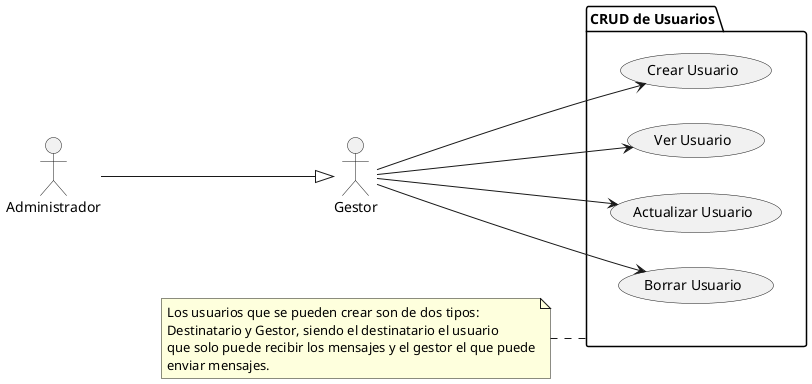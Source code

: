 @startuml ManejoUsuario
left to right direction
actor "Administrador" as Administrador
actor "Gestor" as Usuario

package "CRUD de Usuarios" as crud{
    usecase "Crear Usuario" as CU1
    usecase "Ver Usuario" as CU2
    usecase "Actualizar Usuario" as CU3
    usecase "Borrar Usuario" as CU4
}

note left of crud
    Los usuarios que se pueden crear son de dos tipos: 
    Destinatario y Gestor, siendo el destinatario el usuario
    que solo puede recibir los mensajes y el gestor el que puede
    enviar mensajes.
end note

Administrador --|> Usuario
Usuario --> CU1
Usuario --> CU2
Usuario --> CU3
Usuario --> CU4
@enduml
